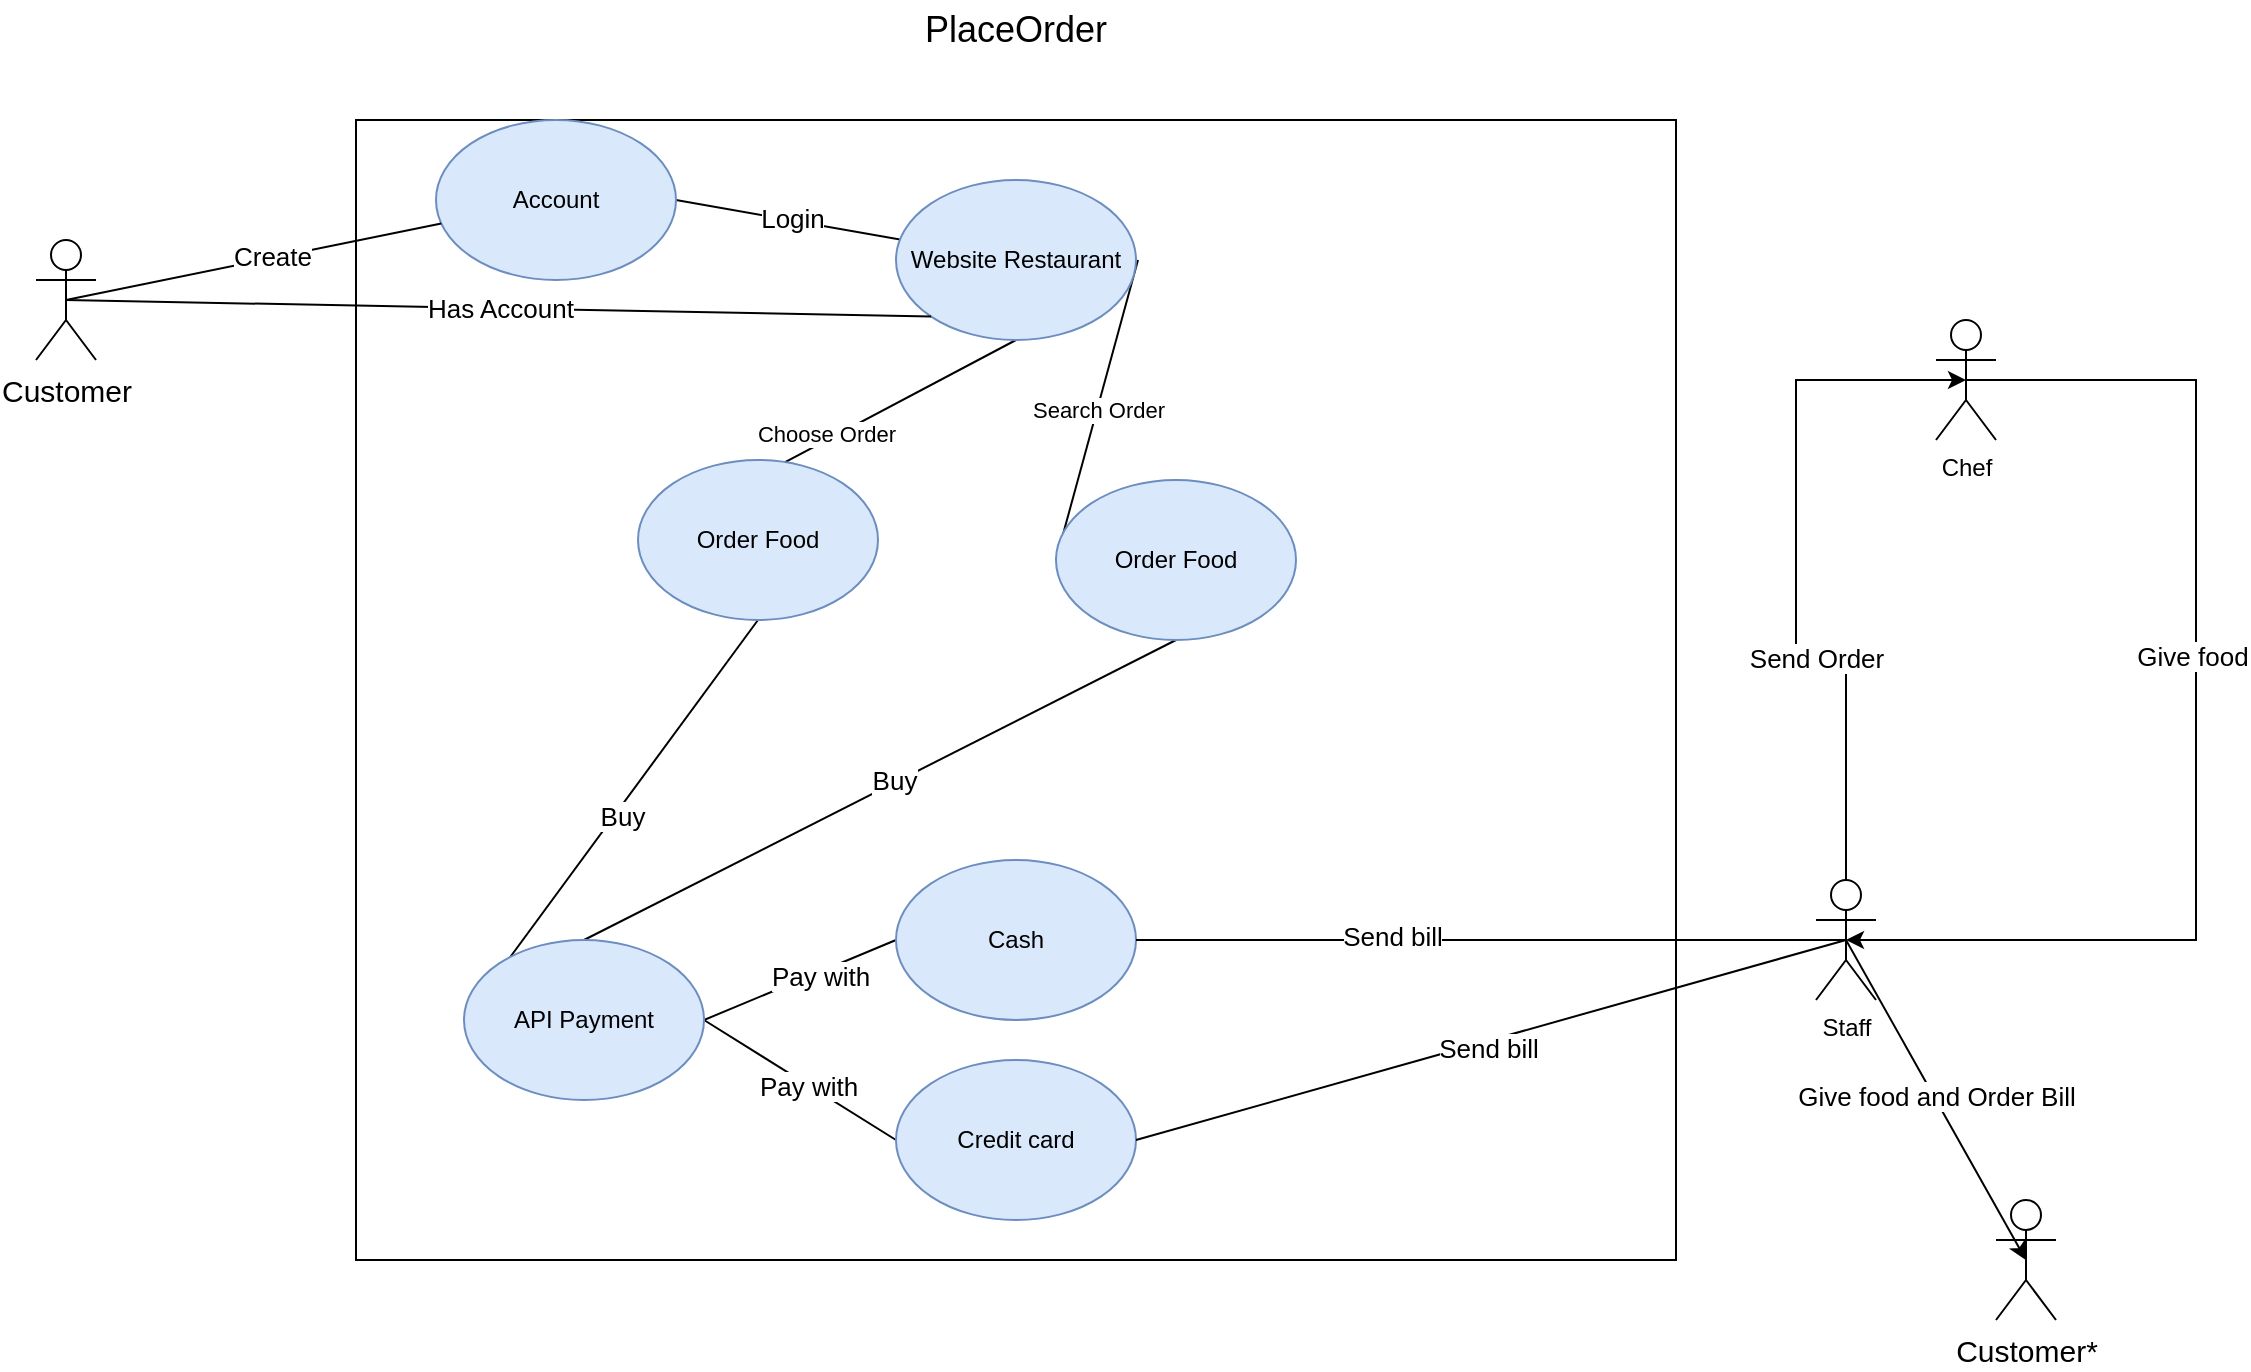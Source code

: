 <mxfile version="24.8.6">
  <diagram name="Trang-1" id="LwPPLO4Ee-6Tbe8ZKP9Q">
    <mxGraphModel dx="1500" dy="813" grid="1" gridSize="10" guides="1" tooltips="1" connect="1" arrows="1" fold="1" page="1" pageScale="1" pageWidth="827" pageHeight="1169" math="0" shadow="0">
      <root>
        <mxCell id="0" />
        <mxCell id="1" parent="0" />
        <mxCell id="qwp_WOEQlL5NrjCQHLM8-1" value="&lt;font style=&quot;font-size: 15px;&quot;&gt;Customer&lt;/font&gt;" style="shape=umlActor;verticalLabelPosition=bottom;verticalAlign=top;html=1;outlineConnect=0;" vertex="1" parent="1">
          <mxGeometry x="80" y="180" width="30" height="60" as="geometry" />
        </mxCell>
        <mxCell id="qwp_WOEQlL5NrjCQHLM8-3" value="" style="rounded=0;whiteSpace=wrap;html=1;" vertex="1" parent="1">
          <mxGeometry x="240" y="120" width="660" height="570" as="geometry" />
        </mxCell>
        <mxCell id="qwp_WOEQlL5NrjCQHLM8-4" value="&lt;span style=&quot;font-size: 18px;&quot;&gt;PlaceOrder&lt;/span&gt;" style="text;html=1;align=center;verticalAlign=middle;whiteSpace=wrap;rounded=0;" vertex="1" parent="1">
          <mxGeometry x="481" y="60" width="178" height="30" as="geometry" />
        </mxCell>
        <mxCell id="qwp_WOEQlL5NrjCQHLM8-13" style="rounded=0;orthogonalLoop=1;jettySize=auto;html=1;exitX=1;exitY=0.5;exitDx=0;exitDy=0;endArrow=none;endFill=0;" edge="1" parent="1" source="qwp_WOEQlL5NrjCQHLM8-7" target="qwp_WOEQlL5NrjCQHLM8-12">
          <mxGeometry relative="1" as="geometry" />
        </mxCell>
        <mxCell id="qwp_WOEQlL5NrjCQHLM8-15" value="&lt;font style=&quot;font-size: 13px;&quot;&gt;Login&lt;/font&gt;" style="edgeLabel;html=1;align=center;verticalAlign=middle;resizable=0;points=[];" vertex="1" connectable="0" parent="qwp_WOEQlL5NrjCQHLM8-13">
          <mxGeometry x="0.019" y="1" relative="1" as="geometry">
            <mxPoint as="offset" />
          </mxGeometry>
        </mxCell>
        <mxCell id="qwp_WOEQlL5NrjCQHLM8-7" value="Account" style="ellipse;whiteSpace=wrap;html=1;fillColor=#dae8fc;strokeColor=#6c8ebf;" vertex="1" parent="1">
          <mxGeometry x="280" y="120" width="120" height="80" as="geometry" />
        </mxCell>
        <mxCell id="qwp_WOEQlL5NrjCQHLM8-8" style="rounded=0;orthogonalLoop=1;jettySize=auto;html=1;exitX=0.5;exitY=0.5;exitDx=0;exitDy=0;exitPerimeter=0;endArrow=none;endFill=0;" edge="1" parent="1" source="qwp_WOEQlL5NrjCQHLM8-1" target="qwp_WOEQlL5NrjCQHLM8-7">
          <mxGeometry relative="1" as="geometry" />
        </mxCell>
        <mxCell id="qwp_WOEQlL5NrjCQHLM8-9" value="&lt;font style=&quot;font-size: 13px;&quot;&gt;Create&lt;/font&gt;" style="edgeLabel;html=1;align=center;verticalAlign=middle;resizable=0;points=[];" vertex="1" connectable="0" parent="qwp_WOEQlL5NrjCQHLM8-8">
          <mxGeometry x="0.085" y="1" relative="1" as="geometry">
            <mxPoint x="1" as="offset" />
          </mxGeometry>
        </mxCell>
        <mxCell id="qwp_WOEQlL5NrjCQHLM8-18" style="rounded=0;orthogonalLoop=1;jettySize=auto;html=1;exitX=1;exitY=0.5;exitDx=0;exitDy=0;entryX=0;entryY=0.5;entryDx=0;entryDy=0;endArrow=none;endFill=0;" edge="1" parent="1" target="qwp_WOEQlL5NrjCQHLM8-17">
          <mxGeometry relative="1" as="geometry">
            <mxPoint x="631" y="190" as="sourcePoint" />
            <mxPoint x="701" y="190" as="targetPoint" />
          </mxGeometry>
        </mxCell>
        <mxCell id="qwp_WOEQlL5NrjCQHLM8-19" value="Search Order" style="edgeLabel;html=1;align=center;verticalAlign=middle;resizable=0;points=[];" vertex="1" connectable="0" parent="qwp_WOEQlL5NrjCQHLM8-18">
          <mxGeometry relative="1" as="geometry">
            <mxPoint as="offset" />
          </mxGeometry>
        </mxCell>
        <mxCell id="qwp_WOEQlL5NrjCQHLM8-21" style="rounded=0;orthogonalLoop=1;jettySize=auto;html=1;exitX=0.5;exitY=1;exitDx=0;exitDy=0;entryX=0;entryY=0.5;entryDx=0;entryDy=0;endArrow=none;endFill=0;" edge="1" parent="1" source="qwp_WOEQlL5NrjCQHLM8-12" target="qwp_WOEQlL5NrjCQHLM8-20">
          <mxGeometry relative="1" as="geometry" />
        </mxCell>
        <mxCell id="qwp_WOEQlL5NrjCQHLM8-22" value="Choose Order" style="edgeLabel;html=1;align=center;verticalAlign=middle;resizable=0;points=[];" vertex="1" connectable="0" parent="qwp_WOEQlL5NrjCQHLM8-21">
          <mxGeometry x="-0.008" y="-3" relative="1" as="geometry">
            <mxPoint as="offset" />
          </mxGeometry>
        </mxCell>
        <mxCell id="qwp_WOEQlL5NrjCQHLM8-12" value="Website Restaurant" style="ellipse;whiteSpace=wrap;html=1;fillColor=#dae8fc;strokeColor=#6c8ebf;" vertex="1" parent="1">
          <mxGeometry x="510" y="150" width="120" height="80" as="geometry" />
        </mxCell>
        <mxCell id="qwp_WOEQlL5NrjCQHLM8-26" style="rounded=0;orthogonalLoop=1;jettySize=auto;html=1;exitX=0.5;exitY=1;exitDx=0;exitDy=0;entryX=0.5;entryY=0;entryDx=0;entryDy=0;endArrow=none;endFill=0;" edge="1" parent="1" source="qwp_WOEQlL5NrjCQHLM8-17" target="qwp_WOEQlL5NrjCQHLM8-23">
          <mxGeometry relative="1" as="geometry" />
        </mxCell>
        <mxCell id="qwp_WOEQlL5NrjCQHLM8-28" value="&lt;font style=&quot;font-size: 13px;&quot;&gt;Buy&lt;/font&gt;" style="edgeLabel;html=1;align=center;verticalAlign=middle;resizable=0;points=[];" vertex="1" connectable="0" parent="qwp_WOEQlL5NrjCQHLM8-26">
          <mxGeometry x="-0.05" y="-2" relative="1" as="geometry">
            <mxPoint as="offset" />
          </mxGeometry>
        </mxCell>
        <mxCell id="qwp_WOEQlL5NrjCQHLM8-17" value="Order Food" style="ellipse;whiteSpace=wrap;html=1;fillColor=#dae8fc;strokeColor=#6c8ebf;" vertex="1" parent="1">
          <mxGeometry x="590" y="300" width="120" height="80" as="geometry" />
        </mxCell>
        <mxCell id="qwp_WOEQlL5NrjCQHLM8-24" style="rounded=0;orthogonalLoop=1;jettySize=auto;html=1;exitX=0.5;exitY=1;exitDx=0;exitDy=0;entryX=0;entryY=0.5;entryDx=0;entryDy=0;endArrow=none;endFill=0;" edge="1" parent="1" source="qwp_WOEQlL5NrjCQHLM8-20" target="qwp_WOEQlL5NrjCQHLM8-23">
          <mxGeometry relative="1" as="geometry" />
        </mxCell>
        <mxCell id="qwp_WOEQlL5NrjCQHLM8-27" value="&lt;font style=&quot;font-size: 13px;&quot;&gt;Buy&lt;/font&gt;" style="edgeLabel;html=1;align=center;verticalAlign=middle;resizable=0;points=[];" vertex="1" connectable="0" parent="qwp_WOEQlL5NrjCQHLM8-24">
          <mxGeometry x="-0.04" y="3" relative="1" as="geometry">
            <mxPoint as="offset" />
          </mxGeometry>
        </mxCell>
        <mxCell id="qwp_WOEQlL5NrjCQHLM8-20" value="Order Food" style="ellipse;whiteSpace=wrap;html=1;fillColor=#dae8fc;strokeColor=#6c8ebf;" vertex="1" parent="1">
          <mxGeometry x="381" y="290" width="120" height="80" as="geometry" />
        </mxCell>
        <mxCell id="qwp_WOEQlL5NrjCQHLM8-33" style="rounded=0;orthogonalLoop=1;jettySize=auto;html=1;exitX=1;exitY=0.5;exitDx=0;exitDy=0;entryX=0;entryY=0.5;entryDx=0;entryDy=0;endArrow=none;endFill=0;" edge="1" parent="1" source="qwp_WOEQlL5NrjCQHLM8-23" target="qwp_WOEQlL5NrjCQHLM8-31">
          <mxGeometry relative="1" as="geometry" />
        </mxCell>
        <mxCell id="qwp_WOEQlL5NrjCQHLM8-35" value="&lt;font style=&quot;font-size: 13px;&quot;&gt;Pay with&lt;/font&gt;" style="edgeLabel;html=1;align=center;verticalAlign=middle;resizable=0;points=[];" vertex="1" connectable="0" parent="qwp_WOEQlL5NrjCQHLM8-33">
          <mxGeometry x="0.195" y="-2" relative="1" as="geometry">
            <mxPoint as="offset" />
          </mxGeometry>
        </mxCell>
        <mxCell id="qwp_WOEQlL5NrjCQHLM8-34" style="rounded=0;orthogonalLoop=1;jettySize=auto;html=1;exitX=1;exitY=0.5;exitDx=0;exitDy=0;entryX=0;entryY=0.5;entryDx=0;entryDy=0;endArrow=none;endFill=0;" edge="1" parent="1" source="qwp_WOEQlL5NrjCQHLM8-23" target="qwp_WOEQlL5NrjCQHLM8-32">
          <mxGeometry relative="1" as="geometry" />
        </mxCell>
        <mxCell id="qwp_WOEQlL5NrjCQHLM8-36" value="&lt;font style=&quot;font-size: 13px;&quot;&gt;Pay with&lt;/font&gt;" style="edgeLabel;html=1;align=center;verticalAlign=middle;resizable=0;points=[];" vertex="1" connectable="0" parent="qwp_WOEQlL5NrjCQHLM8-34">
          <mxGeometry x="0.086" relative="1" as="geometry">
            <mxPoint as="offset" />
          </mxGeometry>
        </mxCell>
        <mxCell id="qwp_WOEQlL5NrjCQHLM8-23" value="API Payment" style="ellipse;whiteSpace=wrap;html=1;fillColor=#dae8fc;strokeColor=#6c8ebf;" vertex="1" parent="1">
          <mxGeometry x="294" y="530" width="120" height="80" as="geometry" />
        </mxCell>
        <mxCell id="qwp_WOEQlL5NrjCQHLM8-29" style="rounded=0;orthogonalLoop=1;jettySize=auto;html=1;exitX=0.5;exitY=0.5;exitDx=0;exitDy=0;exitPerimeter=0;entryX=0;entryY=1;entryDx=0;entryDy=0;endArrow=none;endFill=0;" edge="1" parent="1" source="qwp_WOEQlL5NrjCQHLM8-1" target="qwp_WOEQlL5NrjCQHLM8-12">
          <mxGeometry relative="1" as="geometry" />
        </mxCell>
        <mxCell id="qwp_WOEQlL5NrjCQHLM8-30" value="&lt;font style=&quot;font-size: 13px;&quot;&gt;Has Account&lt;/font&gt;" style="edgeLabel;html=1;align=center;verticalAlign=middle;resizable=0;points=[];" vertex="1" connectable="0" parent="qwp_WOEQlL5NrjCQHLM8-29">
          <mxGeometry x="0.003" relative="1" as="geometry">
            <mxPoint as="offset" />
          </mxGeometry>
        </mxCell>
        <mxCell id="qwp_WOEQlL5NrjCQHLM8-31" value="Cash" style="ellipse;whiteSpace=wrap;html=1;fillColor=#dae8fc;strokeColor=#6c8ebf;" vertex="1" parent="1">
          <mxGeometry x="510" y="490" width="120" height="80" as="geometry" />
        </mxCell>
        <mxCell id="qwp_WOEQlL5NrjCQHLM8-32" value="Credit card" style="ellipse;whiteSpace=wrap;html=1;fillColor=#dae8fc;strokeColor=#6c8ebf;" vertex="1" parent="1">
          <mxGeometry x="510" y="590" width="120" height="80" as="geometry" />
        </mxCell>
        <mxCell id="qwp_WOEQlL5NrjCQHLM8-37" value="Chef" style="shape=umlActor;verticalLabelPosition=bottom;verticalAlign=top;html=1;outlineConnect=0;" vertex="1" parent="1">
          <mxGeometry x="1030" y="220" width="30" height="60" as="geometry" />
        </mxCell>
        <mxCell id="qwp_WOEQlL5NrjCQHLM8-38" value="Staff" style="shape=umlActor;verticalLabelPosition=bottom;verticalAlign=top;html=1;outlineConnect=0;" vertex="1" parent="1">
          <mxGeometry x="970" y="500" width="30" height="60" as="geometry" />
        </mxCell>
        <mxCell id="qwp_WOEQlL5NrjCQHLM8-39" style="edgeStyle=orthogonalEdgeStyle;rounded=0;orthogonalLoop=1;jettySize=auto;html=1;exitX=1;exitY=0.5;exitDx=0;exitDy=0;entryX=0.5;entryY=0.5;entryDx=0;entryDy=0;entryPerimeter=0;endArrow=none;endFill=0;" edge="1" parent="1" source="qwp_WOEQlL5NrjCQHLM8-31" target="qwp_WOEQlL5NrjCQHLM8-38">
          <mxGeometry relative="1" as="geometry" />
        </mxCell>
        <mxCell id="qwp_WOEQlL5NrjCQHLM8-41" value="&lt;font style=&quot;font-size: 13px;&quot;&gt;Send bill&lt;/font&gt;" style="edgeLabel;html=1;align=center;verticalAlign=middle;resizable=0;points=[];" vertex="1" connectable="0" parent="qwp_WOEQlL5NrjCQHLM8-39">
          <mxGeometry x="-0.283" y="2" relative="1" as="geometry">
            <mxPoint as="offset" />
          </mxGeometry>
        </mxCell>
        <mxCell id="qwp_WOEQlL5NrjCQHLM8-40" style="rounded=0;orthogonalLoop=1;jettySize=auto;html=1;exitX=1;exitY=0.5;exitDx=0;exitDy=0;entryX=0.5;entryY=0.5;entryDx=0;entryDy=0;entryPerimeter=0;endArrow=none;endFill=0;" edge="1" parent="1" source="qwp_WOEQlL5NrjCQHLM8-32" target="qwp_WOEQlL5NrjCQHLM8-38">
          <mxGeometry relative="1" as="geometry" />
        </mxCell>
        <mxCell id="qwp_WOEQlL5NrjCQHLM8-42" value="&lt;font style=&quot;font-size: 13px;&quot;&gt;Send bill&lt;/font&gt;" style="edgeLabel;html=1;align=center;verticalAlign=middle;resizable=0;points=[];" vertex="1" connectable="0" parent="qwp_WOEQlL5NrjCQHLM8-40">
          <mxGeometry x="-0.016" y="-3" relative="1" as="geometry">
            <mxPoint as="offset" />
          </mxGeometry>
        </mxCell>
        <mxCell id="qwp_WOEQlL5NrjCQHLM8-43" style="edgeStyle=orthogonalEdgeStyle;rounded=0;orthogonalLoop=1;jettySize=auto;html=1;exitX=0.5;exitY=0;exitDx=0;exitDy=0;exitPerimeter=0;entryX=0.5;entryY=0.5;entryDx=0;entryDy=0;entryPerimeter=0;" edge="1" parent="1" source="qwp_WOEQlL5NrjCQHLM8-38" target="qwp_WOEQlL5NrjCQHLM8-37">
          <mxGeometry relative="1" as="geometry">
            <Array as="points">
              <mxPoint x="985" y="390" />
              <mxPoint x="960" y="390" />
              <mxPoint x="960" y="250" />
            </Array>
          </mxGeometry>
        </mxCell>
        <mxCell id="qwp_WOEQlL5NrjCQHLM8-48" value="&lt;font style=&quot;font-size: 13px;&quot;&gt;Send Order&lt;/font&gt;" style="edgeLabel;html=1;align=center;verticalAlign=middle;resizable=0;points=[];" vertex="1" connectable="0" parent="qwp_WOEQlL5NrjCQHLM8-43">
          <mxGeometry x="-0.306" y="-1" relative="1" as="geometry">
            <mxPoint as="offset" />
          </mxGeometry>
        </mxCell>
        <mxCell id="qwp_WOEQlL5NrjCQHLM8-47" style="edgeStyle=orthogonalEdgeStyle;rounded=0;orthogonalLoop=1;jettySize=auto;html=1;exitX=0.5;exitY=0.5;exitDx=0;exitDy=0;exitPerimeter=0;entryX=0.5;entryY=0.5;entryDx=0;entryDy=0;entryPerimeter=0;" edge="1" parent="1" source="qwp_WOEQlL5NrjCQHLM8-37" target="qwp_WOEQlL5NrjCQHLM8-38">
          <mxGeometry relative="1" as="geometry">
            <Array as="points">
              <mxPoint x="1160" y="250" />
              <mxPoint x="1160" y="530" />
            </Array>
          </mxGeometry>
        </mxCell>
        <mxCell id="qwp_WOEQlL5NrjCQHLM8-49" value="&lt;font style=&quot;font-size: 13px;&quot;&gt;Give food&lt;/font&gt;" style="edgeLabel;html=1;align=center;verticalAlign=middle;resizable=0;points=[];" vertex="1" connectable="0" parent="qwp_WOEQlL5NrjCQHLM8-47">
          <mxGeometry x="-0.112" y="-2" relative="1" as="geometry">
            <mxPoint as="offset" />
          </mxGeometry>
        </mxCell>
        <mxCell id="qwp_WOEQlL5NrjCQHLM8-50" value="&lt;font style=&quot;font-size: 15px;&quot;&gt;Customer*&lt;/font&gt;" style="shape=umlActor;verticalLabelPosition=bottom;verticalAlign=top;html=1;outlineConnect=0;" vertex="1" parent="1">
          <mxGeometry x="1060" y="660" width="30" height="60" as="geometry" />
        </mxCell>
        <mxCell id="qwp_WOEQlL5NrjCQHLM8-51" style="rounded=0;orthogonalLoop=1;jettySize=auto;html=1;exitX=0.5;exitY=0.5;exitDx=0;exitDy=0;exitPerimeter=0;entryX=0.5;entryY=0.5;entryDx=0;entryDy=0;entryPerimeter=0;" edge="1" parent="1" source="qwp_WOEQlL5NrjCQHLM8-38" target="qwp_WOEQlL5NrjCQHLM8-50">
          <mxGeometry relative="1" as="geometry" />
        </mxCell>
        <mxCell id="qwp_WOEQlL5NrjCQHLM8-52" value="&lt;font style=&quot;font-size: 13px;&quot;&gt;Give food and Order Bill&lt;/font&gt;" style="edgeLabel;html=1;align=center;verticalAlign=middle;resizable=0;points=[];" vertex="1" connectable="0" parent="qwp_WOEQlL5NrjCQHLM8-51">
          <mxGeometry x="-0.021" y="1" relative="1" as="geometry">
            <mxPoint as="offset" />
          </mxGeometry>
        </mxCell>
      </root>
    </mxGraphModel>
  </diagram>
</mxfile>
